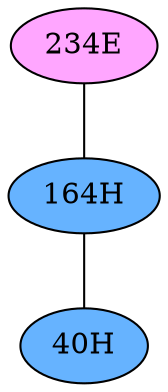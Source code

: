 // The Round Table
graph {
	"234E" [fillcolor="#FFA6FF" style=radial]
	"164H" [fillcolor="#66B3FF" style=radial]
	"234E" -- "164H" [penwidth=1]
	"164H" [fillcolor="#66B3FF" style=radial]
	"40H" [fillcolor="#66B3FF" style=radial]
	"164H" -- "40H" [penwidth=1]
}

